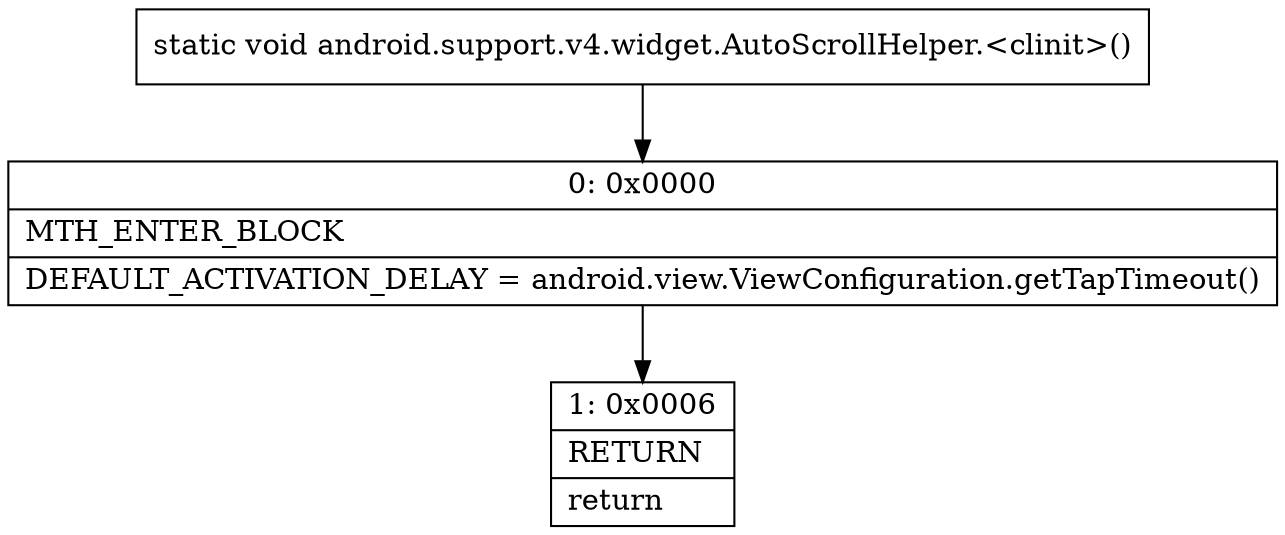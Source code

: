 digraph "CFG forandroid.support.v4.widget.AutoScrollHelper.\<clinit\>()V" {
Node_0 [shape=record,label="{0\:\ 0x0000|MTH_ENTER_BLOCK\l|DEFAULT_ACTIVATION_DELAY = android.view.ViewConfiguration.getTapTimeout()\l}"];
Node_1 [shape=record,label="{1\:\ 0x0006|RETURN\l|return\l}"];
MethodNode[shape=record,label="{static void android.support.v4.widget.AutoScrollHelper.\<clinit\>() }"];
MethodNode -> Node_0;
Node_0 -> Node_1;
}

